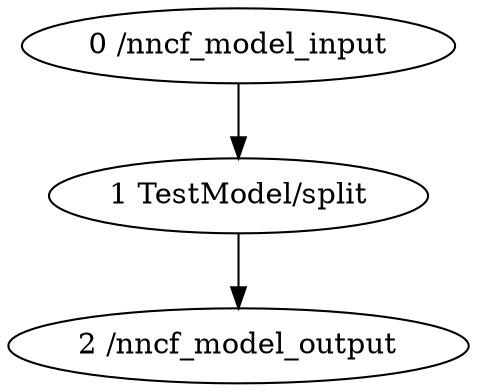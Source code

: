 strict digraph  {
"0 /nncf_model_input" [id=0, scope="", type=nncf_model_input];
"1 TestModel/split" [id=1, scope=TestModel, type=split];
"2 /nncf_model_output" [id=2, scope="", type=nncf_model_output];
"0 /nncf_model_input" -> "1 TestModel/split";
"1 TestModel/split" -> "2 /nncf_model_output";
}
